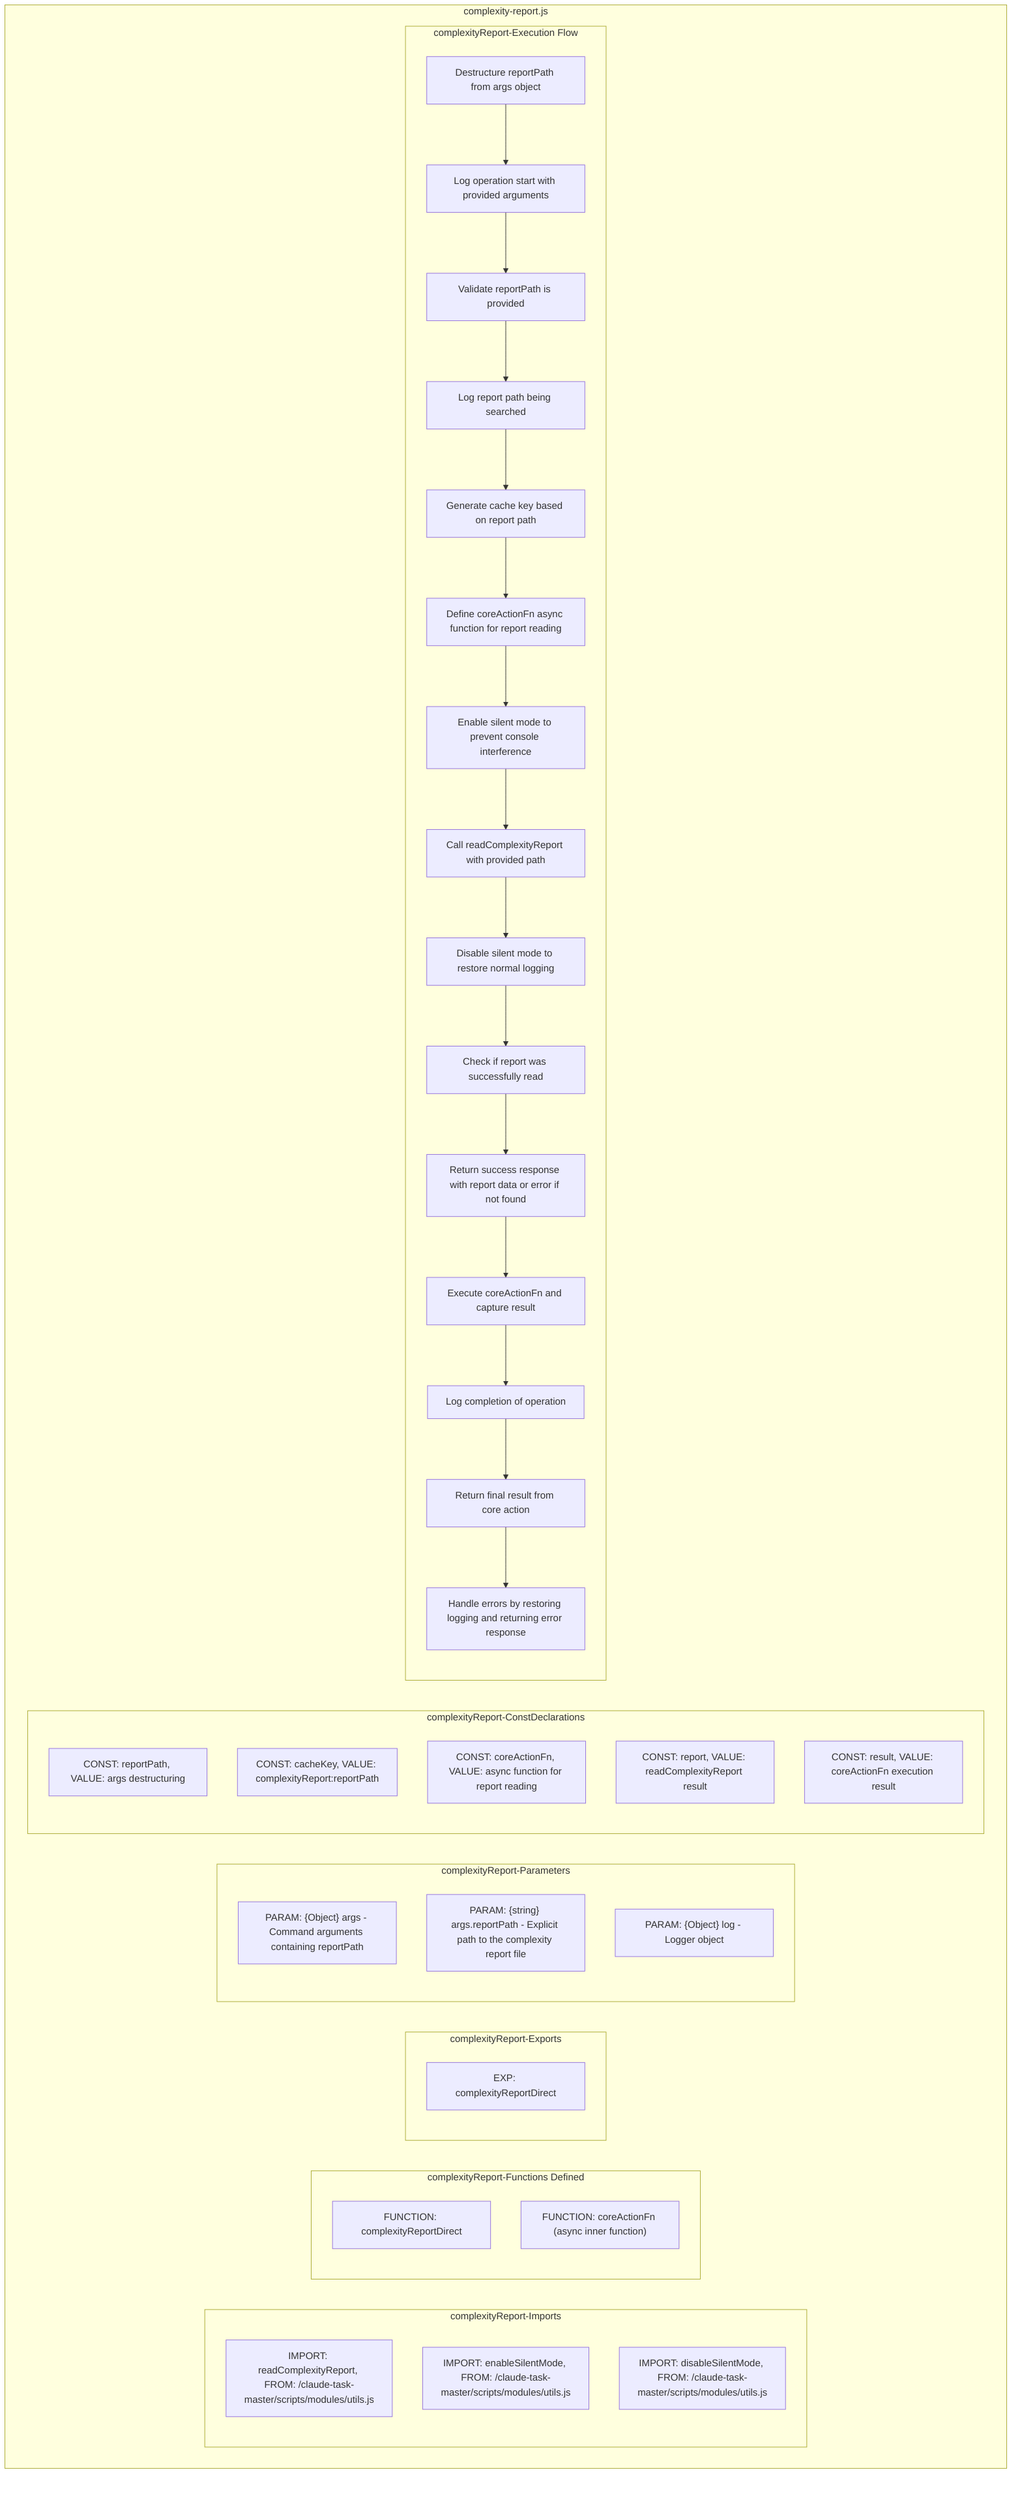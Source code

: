 flowchart TB
    subgraph complexityReport-Imports["complexityReport-Imports"]
        I1["IMPORT: readComplexityReport, FROM: /claude-task-master/scripts/modules/utils.js"]
        I2["IMPORT: enableSilentMode, FROM: /claude-task-master/scripts/modules/utils.js"]
        I3["IMPORT: disableSilentMode, FROM: /claude-task-master/scripts/modules/utils.js"]
    end
    subgraph complexityReport-FunctionsDefined["complexityReport-Functions Defined"]
        FU1["FUNCTION: complexityReportDirect"]
        FU2["FUNCTION: coreActionFn (async inner function)"]
    end
    subgraph complexityReport-Exports["complexityReport-Exports"]
        E1["EXP: complexityReportDirect"]
    end
    subgraph complexityReport-Parameters["complexityReport-Parameters"]
        P1["PARAM: {Object} args - Command arguments containing reportPath"]
        P2["PARAM: {string} args.reportPath - Explicit path to the complexity report file"]
        P3["PARAM: {Object} log - Logger object"]
    end
    subgraph complexityReport-Constants["complexityReport-ConstDeclarations"]
        C1["CONST: reportPath, VALUE: args destructuring"]
        C2["CONST: cacheKey, VALUE: complexityReport:reportPath"]
        C3["CONST: coreActionFn, VALUE: async function for report reading"]
        C4["CONST: report, VALUE: readComplexityReport result"]
        C5["CONST: result, VALUE: coreActionFn execution result"]
    end
    subgraph complexityReport-ExecutionFlow["complexityReport-Execution Flow"]
        FL1["Destructure reportPath from args object"]
        FL2["Log operation start with provided arguments"]
        FL3["Validate reportPath is provided"]
        FL4["Log report path being searched"]
        FL5["Generate cache key based on report path"]
        FL6["Define coreActionFn async function for report reading"]
        FL7["Enable silent mode to prevent console interference"]
        FL8["Call readComplexityReport with provided path"]
        FL9["Disable silent mode to restore normal logging"]
        FL10["Check if report was successfully read"]
        FL11["Return success response with report data or error if not found"]
        FL12["Execute coreActionFn and capture result"]
        FL13["Log completion of operation"]
        FL14["Return final result from core action"]
        FL15["Handle errors by restoring logging and returning error response"]
    end
    subgraph complexityReport["complexity-report.js"]
        complexityReport-Imports
        complexityReport-FunctionsDefined
        complexityReport-Exports
        complexityReport-Parameters
        complexityReport-Constants
        complexityReport-ExecutionFlow
    end
    FL1 --> FL2
    FL2 --> FL3
    FL3 --> FL4
    FL4 --> FL5
    FL5 --> FL6
    FL6 --> FL7
    FL7 --> FL8
    FL8 --> FL9
    FL9 --> FL10
    FL10 --> FL11
    FL11 --> FL12
    FL12 --> FL13
    FL13 --> FL14
    FL14 --> FL15